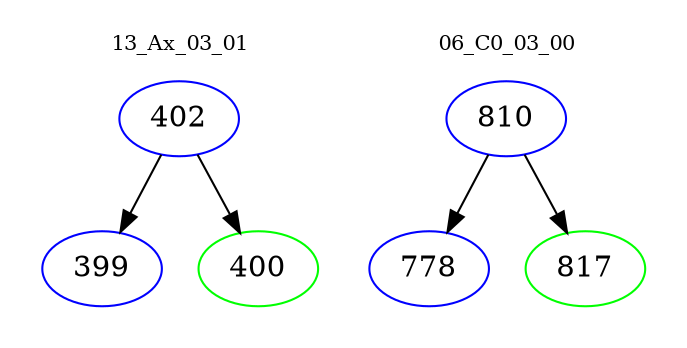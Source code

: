 digraph{
subgraph cluster_0 {
color = white
label = "13_Ax_03_01";
fontsize=10;
T0_402 [label="402", color="blue"]
T0_402 -> T0_399 [color="black"]
T0_399 [label="399", color="blue"]
T0_402 -> T0_400 [color="black"]
T0_400 [label="400", color="green"]
}
subgraph cluster_1 {
color = white
label = "06_C0_03_00";
fontsize=10;
T1_810 [label="810", color="blue"]
T1_810 -> T1_778 [color="black"]
T1_778 [label="778", color="blue"]
T1_810 -> T1_817 [color="black"]
T1_817 [label="817", color="green"]
}
}
